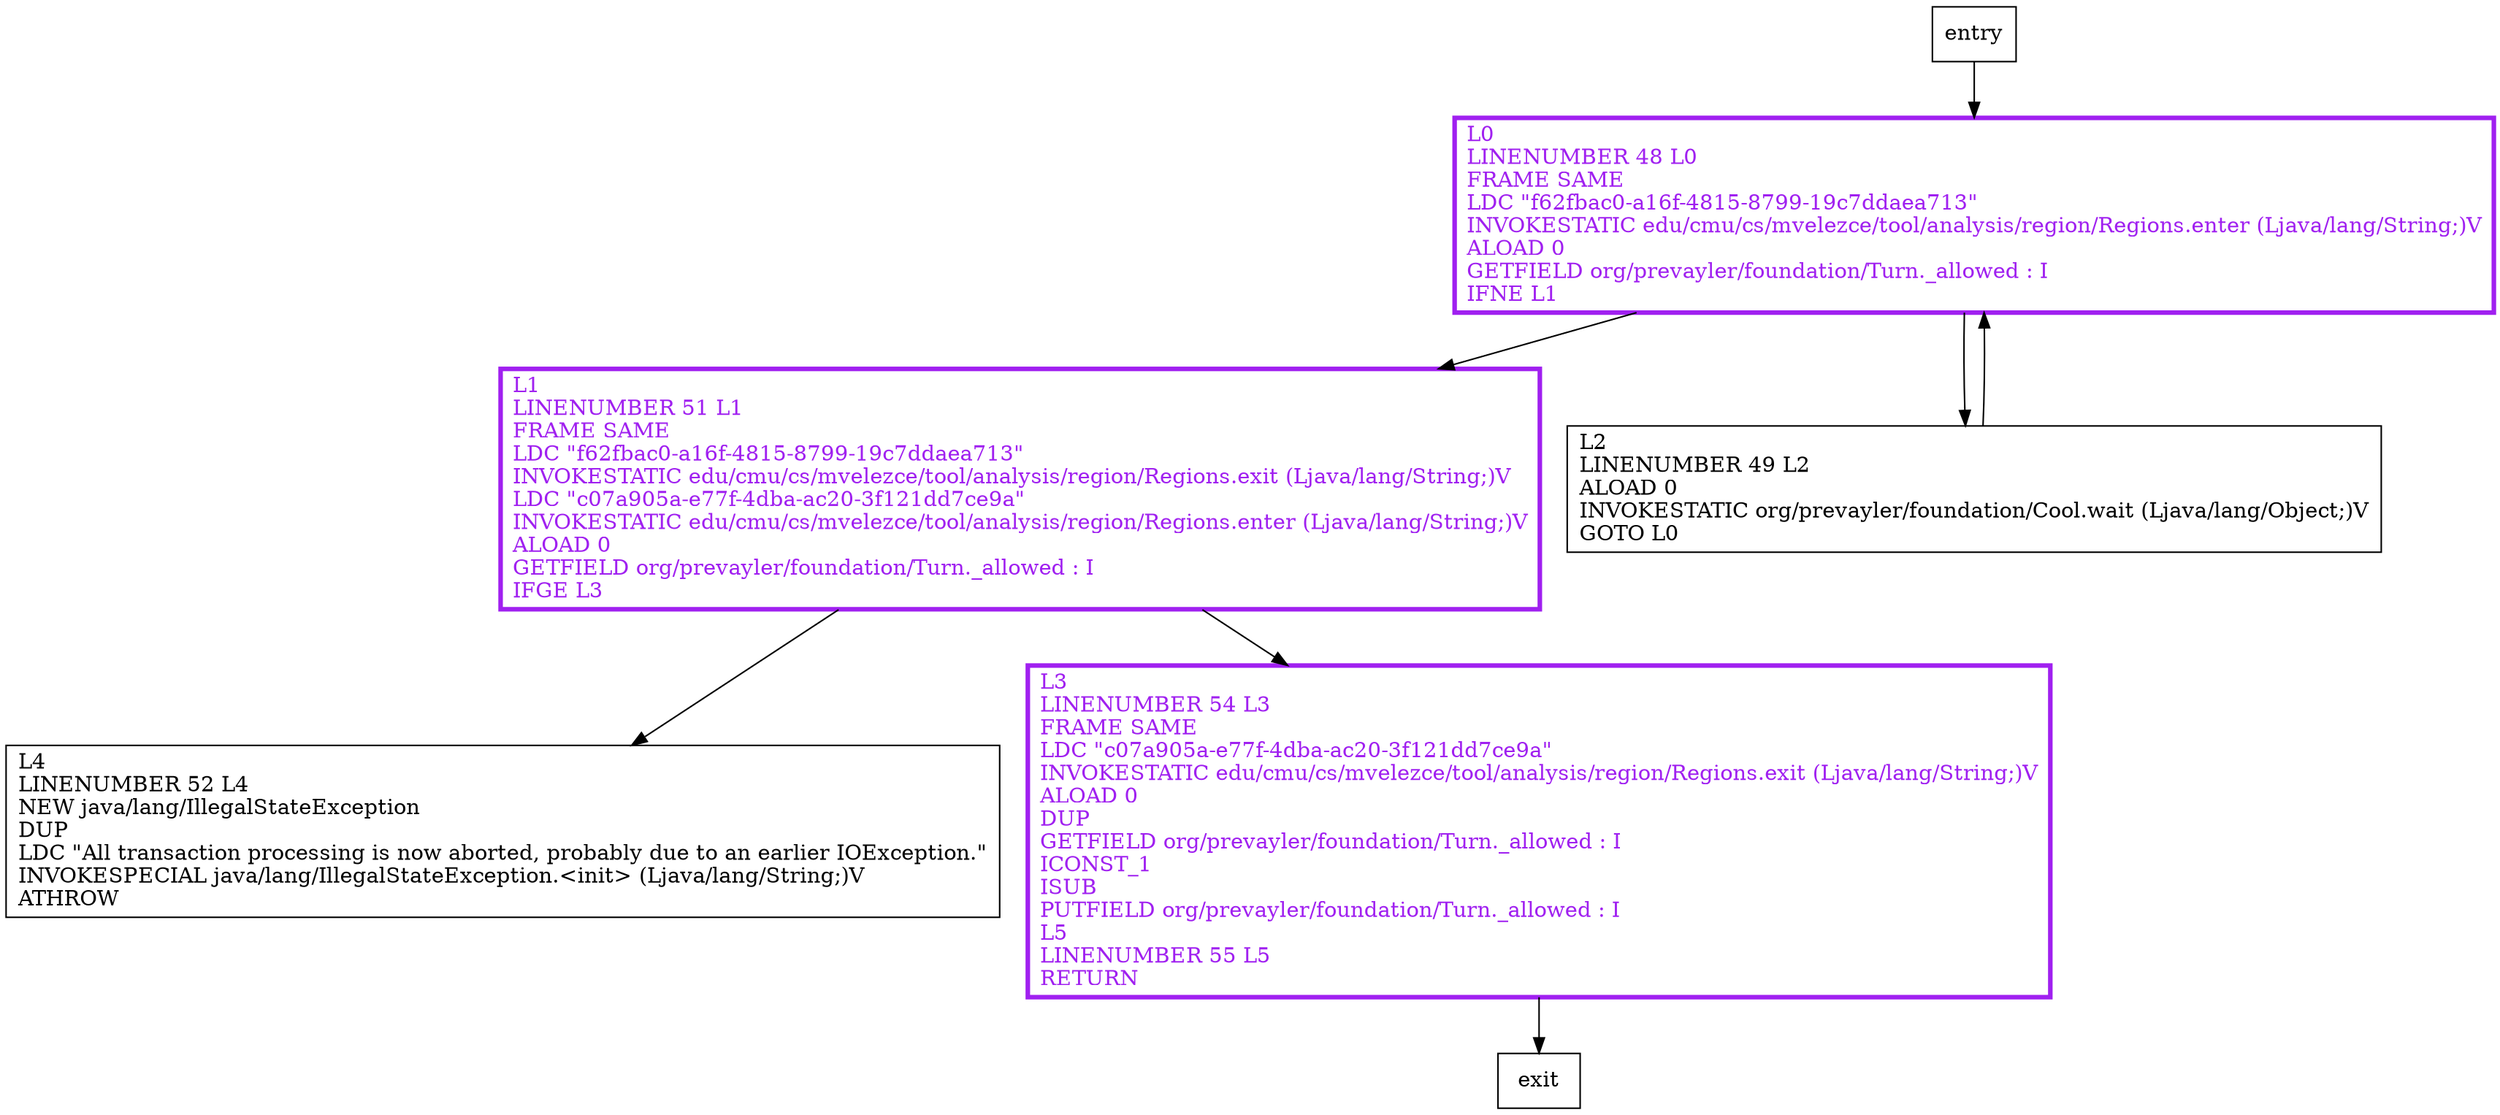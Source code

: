 digraph start {
node [shape=record];
642087302 [label="L0\lLINENUMBER 48 L0\lFRAME SAME\lLDC \"f62fbac0-a16f-4815-8799-19c7ddaea713\"\lINVOKESTATIC edu/cmu/cs/mvelezce/tool/analysis/region/Regions.enter (Ljava/lang/String;)V\lALOAD 0\lGETFIELD org/prevayler/foundation/Turn._allowed : I\lIFNE L1\l"];
1562221939 [label="L4\lLINENUMBER 52 L4\lNEW java/lang/IllegalStateException\lDUP\lLDC \"All transaction processing is now aborted, probably due to an earlier IOException.\"\lINVOKESPECIAL java/lang/IllegalStateException.\<init\> (Ljava/lang/String;)V\lATHROW\l"];
771715205 [label="L1\lLINENUMBER 51 L1\lFRAME SAME\lLDC \"f62fbac0-a16f-4815-8799-19c7ddaea713\"\lINVOKESTATIC edu/cmu/cs/mvelezce/tool/analysis/region/Regions.exit (Ljava/lang/String;)V\lLDC \"c07a905a-e77f-4dba-ac20-3f121dd7ce9a\"\lINVOKESTATIC edu/cmu/cs/mvelezce/tool/analysis/region/Regions.enter (Ljava/lang/String;)V\lALOAD 0\lGETFIELD org/prevayler/foundation/Turn._allowed : I\lIFGE L3\l"];
1343838143 [label="L3\lLINENUMBER 54 L3\lFRAME SAME\lLDC \"c07a905a-e77f-4dba-ac20-3f121dd7ce9a\"\lINVOKESTATIC edu/cmu/cs/mvelezce/tool/analysis/region/Regions.exit (Ljava/lang/String;)V\lALOAD 0\lDUP\lGETFIELD org/prevayler/foundation/Turn._allowed : I\lICONST_1\lISUB\lPUTFIELD org/prevayler/foundation/Turn._allowed : I\lL5\lLINENUMBER 55 L5\lRETURN\l"];
799692219 [label="L2\lLINENUMBER 49 L2\lALOAD 0\lINVOKESTATIC org/prevayler/foundation/Cool.wait (Ljava/lang/Object;)V\lGOTO L0\l"];
entry;
exit;
entry -> 642087302;
642087302 -> 771715205;
642087302 -> 799692219;
771715205 -> 1562221939;
771715205 -> 1343838143;
1343838143 -> exit;
799692219 -> 642087302;
642087302[fontcolor="purple", penwidth=3, color="purple"];
771715205[fontcolor="purple", penwidth=3, color="purple"];
1343838143[fontcolor="purple", penwidth=3, color="purple"];
}
